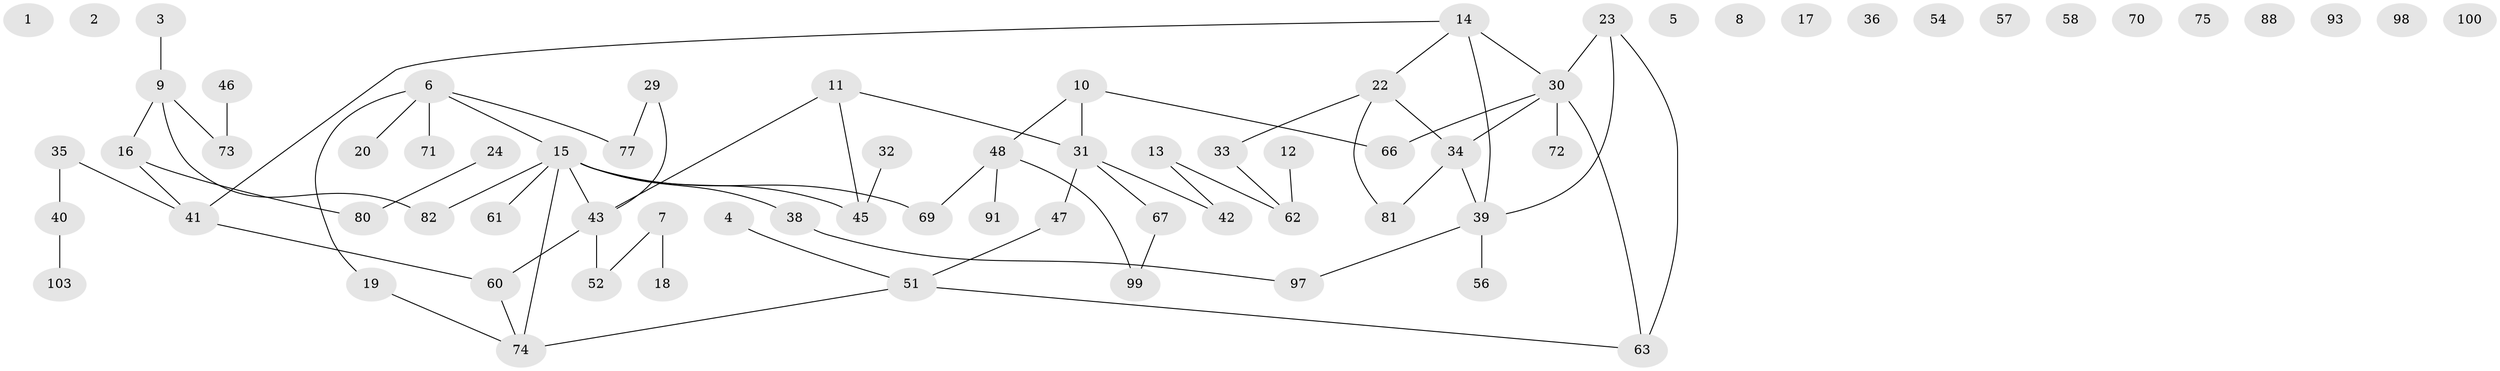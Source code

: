 // Generated by graph-tools (version 1.1) at 2025/23/03/03/25 07:23:24]
// undirected, 72 vertices, 73 edges
graph export_dot {
graph [start="1"]
  node [color=gray90,style=filled];
  1;
  2;
  3;
  4 [super="+37"];
  5 [super="+21"];
  6 [super="+27"];
  7 [super="+76"];
  8;
  9 [super="+65"];
  10 [super="+68"];
  11 [super="+59"];
  12 [super="+95"];
  13;
  14 [super="+53"];
  15 [super="+28"];
  16;
  17;
  18;
  19;
  20 [super="+26"];
  22 [super="+25"];
  23 [super="+79"];
  24;
  29 [super="+44"];
  30 [super="+90"];
  31 [super="+101"];
  32;
  33;
  34 [super="+92"];
  35 [super="+106"];
  36;
  38 [super="+55"];
  39 [super="+64"];
  40 [super="+50"];
  41 [super="+49"];
  42 [super="+83"];
  43 [super="+85"];
  45;
  46;
  47 [super="+94"];
  48;
  51 [super="+89"];
  52;
  54;
  56;
  57;
  58;
  60 [super="+104"];
  61;
  62 [super="+96"];
  63 [super="+84"];
  66;
  67;
  69;
  70;
  71;
  72;
  73 [super="+86"];
  74 [super="+78"];
  75;
  77;
  80 [super="+87"];
  81;
  82;
  88;
  91 [super="+105"];
  93;
  97;
  98;
  99 [super="+102"];
  100;
  103;
  3 -- 9;
  4 -- 51;
  6 -- 19;
  6 -- 71;
  6 -- 15;
  6 -- 77;
  6 -- 20;
  7 -- 18;
  7 -- 52;
  9 -- 16;
  9 -- 73;
  9 -- 82;
  10 -- 66;
  10 -- 31;
  10 -- 48;
  11 -- 45;
  11 -- 43;
  11 -- 31;
  12 -- 62;
  13 -- 62;
  13 -- 42;
  14 -- 30;
  14 -- 22;
  14 -- 41;
  14 -- 39;
  15 -- 38;
  15 -- 45;
  15 -- 61;
  15 -- 82;
  15 -- 69;
  15 -- 74;
  15 -- 43;
  16 -- 41;
  16 -- 80;
  19 -- 74;
  22 -- 34;
  22 -- 81;
  22 -- 33;
  23 -- 63;
  23 -- 30;
  23 -- 39;
  24 -- 80;
  29 -- 43;
  29 -- 77;
  30 -- 66;
  30 -- 72;
  30 -- 34;
  30 -- 63;
  31 -- 42;
  31 -- 47;
  31 -- 67;
  32 -- 45;
  33 -- 62;
  34 -- 81;
  34 -- 39;
  35 -- 40;
  35 -- 41;
  38 -- 97;
  39 -- 56;
  39 -- 97;
  40 -- 103;
  41 -- 60;
  43 -- 52;
  43 -- 60;
  46 -- 73;
  47 -- 51;
  48 -- 69;
  48 -- 99;
  48 -- 91;
  51 -- 63;
  51 -- 74;
  60 -- 74;
  67 -- 99;
}
